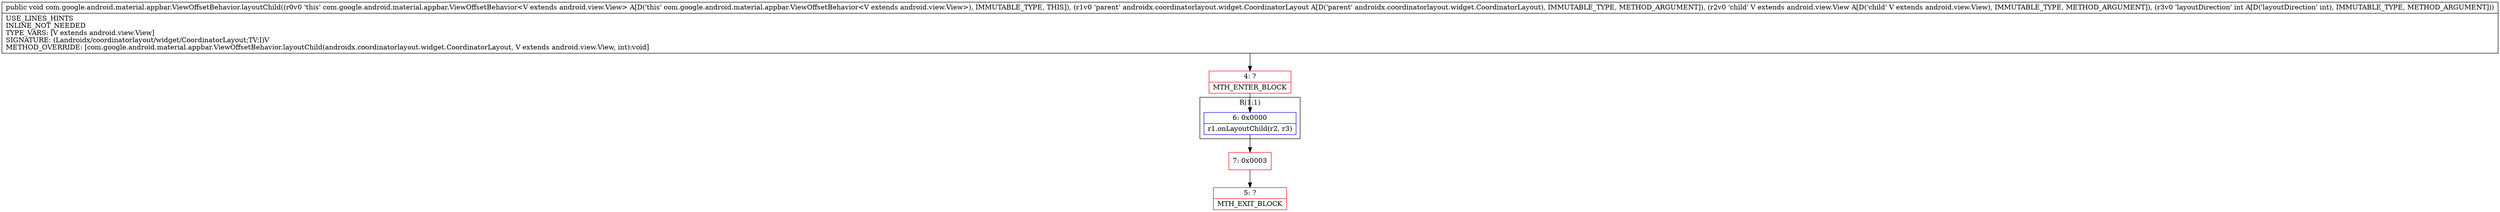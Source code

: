 digraph "CFG forcom.google.android.material.appbar.ViewOffsetBehavior.layoutChild(Landroidx\/coordinatorlayout\/widget\/CoordinatorLayout;Landroid\/view\/View;I)V" {
subgraph cluster_Region_2108884045 {
label = "R(1:1)";
node [shape=record,color=blue];
Node_6 [shape=record,label="{6\:\ 0x0000|r1.onLayoutChild(r2, r3)\l}"];
}
Node_4 [shape=record,color=red,label="{4\:\ ?|MTH_ENTER_BLOCK\l}"];
Node_7 [shape=record,color=red,label="{7\:\ 0x0003}"];
Node_5 [shape=record,color=red,label="{5\:\ ?|MTH_EXIT_BLOCK\l}"];
MethodNode[shape=record,label="{public void com.google.android.material.appbar.ViewOffsetBehavior.layoutChild((r0v0 'this' com.google.android.material.appbar.ViewOffsetBehavior\<V extends android.view.View\> A[D('this' com.google.android.material.appbar.ViewOffsetBehavior\<V extends android.view.View\>), IMMUTABLE_TYPE, THIS]), (r1v0 'parent' androidx.coordinatorlayout.widget.CoordinatorLayout A[D('parent' androidx.coordinatorlayout.widget.CoordinatorLayout), IMMUTABLE_TYPE, METHOD_ARGUMENT]), (r2v0 'child' V extends android.view.View A[D('child' V extends android.view.View), IMMUTABLE_TYPE, METHOD_ARGUMENT]), (r3v0 'layoutDirection' int A[D('layoutDirection' int), IMMUTABLE_TYPE, METHOD_ARGUMENT]))  | USE_LINES_HINTS\lINLINE_NOT_NEEDED\lTYPE_VARS: [V extends android.view.View]\lSIGNATURE: (Landroidx\/coordinatorlayout\/widget\/CoordinatorLayout;TV;I)V\lMETHOD_OVERRIDE: [com.google.android.material.appbar.ViewOffsetBehavior.layoutChild(androidx.coordinatorlayout.widget.CoordinatorLayout, V extends android.view.View, int):void]\l}"];
MethodNode -> Node_4;Node_6 -> Node_7;
Node_4 -> Node_6;
Node_7 -> Node_5;
}

